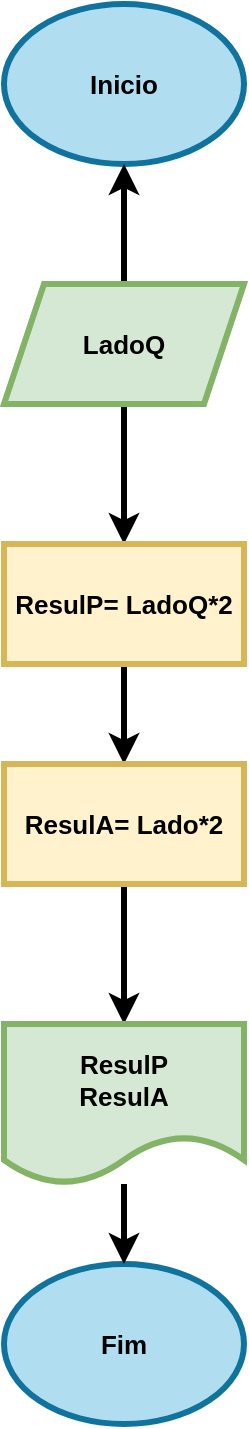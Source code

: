 <mxfile version="21.0.6" type="google"><diagram name="Página-1" id="fc7gmRxBBZ70MIWJR9fe"><mxGraphModel grid="1" page="1" gridSize="10" guides="1" tooltips="1" connect="1" arrows="1" fold="1" pageScale="1" pageWidth="827" pageHeight="1169" math="0" shadow="0"><root><mxCell id="0"/><mxCell id="1" parent="0"/><mxCell id="o0t4pn_oMGt6tvvMATDb-1" value="Inicio" style="ellipse;whiteSpace=wrap;html=1;fillColor=#b1ddf0;strokeColor=#10739e;fontStyle=1;fontSize=13;strokeWidth=3;" vertex="1" parent="1"><mxGeometry x="354" y="90" width="120" height="80" as="geometry"/></mxCell><mxCell id="o0t4pn_oMGt6tvvMATDb-6" value="" style="edgeStyle=orthogonalEdgeStyle;rounded=0;orthogonalLoop=1;jettySize=auto;html=1;fontStyle=1;fontSize=13;strokeWidth=3;" edge="1" parent="1" source="o0t4pn_oMGt6tvvMATDb-5" target="o0t4pn_oMGt6tvvMATDb-1"><mxGeometry relative="1" as="geometry"/></mxCell><mxCell id="o0t4pn_oMGt6tvvMATDb-25" style="edgeStyle=orthogonalEdgeStyle;rounded=0;orthogonalLoop=1;jettySize=auto;html=1;exitX=0.5;exitY=1;exitDx=0;exitDy=0;entryX=0.5;entryY=0;entryDx=0;entryDy=0;strokeWidth=3;fontSize=13;fontStyle=1" edge="1" parent="1" source="o0t4pn_oMGt6tvvMATDb-5" target="o0t4pn_oMGt6tvvMATDb-9"><mxGeometry relative="1" as="geometry"/></mxCell><mxCell id="o0t4pn_oMGt6tvvMATDb-5" value="LadoQ" style="shape=parallelogram;perimeter=parallelogramPerimeter;whiteSpace=wrap;html=1;fixedSize=1;fillColor=#d5e8d4;strokeColor=#82b366;fontStyle=1;fontSize=13;strokeWidth=3;" vertex="1" parent="1"><mxGeometry x="354" y="230" width="120" height="60" as="geometry"/></mxCell><mxCell id="o0t4pn_oMGt6tvvMATDb-30" value="" style="edgeStyle=orthogonalEdgeStyle;rounded=0;orthogonalLoop=1;jettySize=auto;html=1;strokeWidth=3;fontSize=13;fontStyle=1" edge="1" parent="1" source="o0t4pn_oMGt6tvvMATDb-9" target="o0t4pn_oMGt6tvvMATDb-29"><mxGeometry relative="1" as="geometry"/></mxCell><mxCell id="o0t4pn_oMGt6tvvMATDb-9" value="ResulP= LadoQ*2" style="whiteSpace=wrap;html=1;fillColor=#fff2cc;strokeColor=#d6b656;fontStyle=1;fontSize=13;strokeWidth=3;" vertex="1" parent="1"><mxGeometry x="354" y="360" width="120" height="60" as="geometry"/></mxCell><mxCell id="o0t4pn_oMGt6tvvMATDb-15" value="Fim" style="ellipse;whiteSpace=wrap;html=1;fillColor=#b1ddf0;strokeColor=#10739e;fontStyle=1;fontSize=13;strokeWidth=3;" vertex="1" parent="1"><mxGeometry x="354" y="720" width="120" height="80" as="geometry"/></mxCell><mxCell id="o0t4pn_oMGt6tvvMATDb-33" value="" style="edgeStyle=orthogonalEdgeStyle;rounded=0;orthogonalLoop=1;jettySize=auto;html=1;strokeWidth=3;fontSize=13;fontStyle=1" edge="1" parent="1" source="o0t4pn_oMGt6tvvMATDb-29" target="o0t4pn_oMGt6tvvMATDb-32"><mxGeometry relative="1" as="geometry"/></mxCell><mxCell id="o0t4pn_oMGt6tvvMATDb-29" value="ResulA= Lado*2" style="whiteSpace=wrap;html=1;fontSize=13;fillColor=#fff2cc;strokeColor=#d6b656;fontStyle=1;strokeWidth=3;" vertex="1" parent="1"><mxGeometry x="354" y="470" width="120" height="60" as="geometry"/></mxCell><mxCell id="o0t4pn_oMGt6tvvMATDb-35" value="" style="edgeStyle=orthogonalEdgeStyle;rounded=0;orthogonalLoop=1;jettySize=auto;html=1;strokeWidth=3;fontSize=13;fontStyle=1" edge="1" parent="1" source="o0t4pn_oMGt6tvvMATDb-32" target="o0t4pn_oMGt6tvvMATDb-15"><mxGeometry relative="1" as="geometry"/></mxCell><mxCell id="o0t4pn_oMGt6tvvMATDb-32" value="ResulP&lt;br style=&quot;font-size: 13px;&quot;&gt;ResulA" style="shape=document;whiteSpace=wrap;html=1;boundedLbl=1;fillColor=#d5e8d4;strokeColor=#82b366;strokeWidth=3;fontSize=13;fontStyle=1" vertex="1" parent="1"><mxGeometry x="354" y="600" width="120" height="80" as="geometry"/></mxCell></root></mxGraphModel></diagram></mxfile>